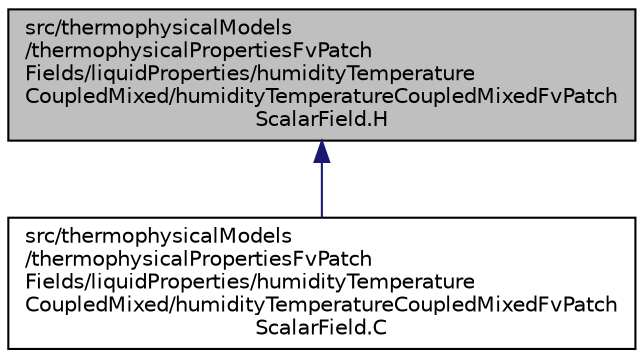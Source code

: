 digraph "src/thermophysicalModels/thermophysicalPropertiesFvPatchFields/liquidProperties/humidityTemperatureCoupledMixed/humidityTemperatureCoupledMixedFvPatchScalarField.H"
{
  bgcolor="transparent";
  edge [fontname="Helvetica",fontsize="10",labelfontname="Helvetica",labelfontsize="10"];
  node [fontname="Helvetica",fontsize="10",shape=record];
  Node1 [label="src/thermophysicalModels\l/thermophysicalPropertiesFvPatch\lFields/liquidProperties/humidityTemperature\lCoupledMixed/humidityTemperatureCoupledMixedFvPatch\lScalarField.H",height=0.2,width=0.4,color="black", fillcolor="grey75", style="filled" fontcolor="black"];
  Node1 -> Node2 [dir="back",color="midnightblue",fontsize="10",style="solid",fontname="Helvetica"];
  Node2 [label="src/thermophysicalModels\l/thermophysicalPropertiesFvPatch\lFields/liquidProperties/humidityTemperature\lCoupledMixed/humidityTemperatureCoupledMixedFvPatch\lScalarField.C",height=0.2,width=0.4,color="black",URL="$humidityTemperatureCoupledMixedFvPatchScalarField_8C.html"];
}
